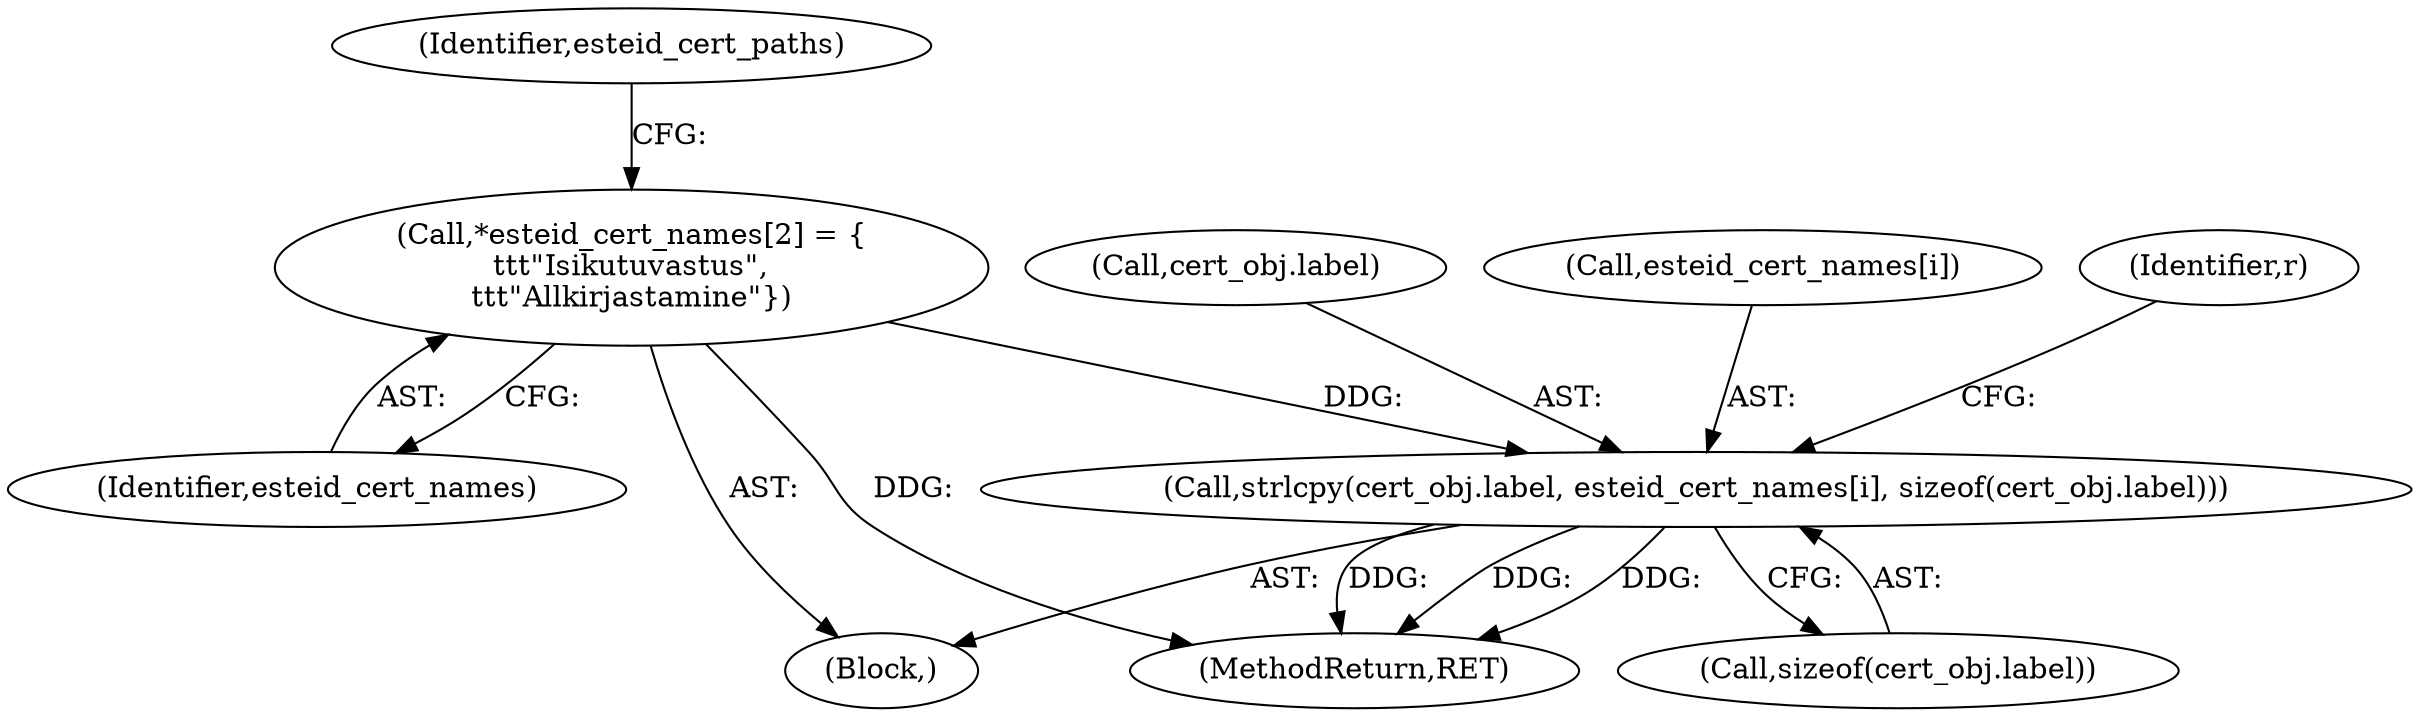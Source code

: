 digraph "0_OpenSC_360e95d45ac4123255a4c796db96337f332160ad#diff-d643a0fa169471dbf2912f4866dc49c5_4@pointer" {
"1000217" [label="(Call,*esteid_cert_names[2] = {\n\t\t\t\"Isikutuvastus\",\n\t\t\t\"Allkirjastamine\"})"];
"1000265" [label="(Call,strlcpy(cert_obj.label, esteid_cert_names[i], sizeof(cert_obj.label)))"];
"1000218" [label="(Identifier,esteid_cert_names)"];
"1000827" [label="(MethodReturn,RET)"];
"1000265" [label="(Call,strlcpy(cert_obj.label, esteid_cert_names[i], sizeof(cert_obj.label)))"];
"1000266" [label="(Call,cert_obj.label)"];
"1000215" [label="(Block,)"];
"1000272" [label="(Call,sizeof(cert_obj.label))"];
"1000269" [label="(Call,esteid_cert_names[i])"];
"1000277" [label="(Identifier,r)"];
"1000221" [label="(Identifier,esteid_cert_paths)"];
"1000217" [label="(Call,*esteid_cert_names[2] = {\n\t\t\t\"Isikutuvastus\",\n\t\t\t\"Allkirjastamine\"})"];
"1000217" -> "1000215"  [label="AST: "];
"1000217" -> "1000218"  [label="CFG: "];
"1000218" -> "1000217"  [label="AST: "];
"1000221" -> "1000217"  [label="CFG: "];
"1000217" -> "1000827"  [label="DDG: "];
"1000217" -> "1000265"  [label="DDG: "];
"1000265" -> "1000215"  [label="AST: "];
"1000265" -> "1000272"  [label="CFG: "];
"1000266" -> "1000265"  [label="AST: "];
"1000269" -> "1000265"  [label="AST: "];
"1000272" -> "1000265"  [label="AST: "];
"1000277" -> "1000265"  [label="CFG: "];
"1000265" -> "1000827"  [label="DDG: "];
"1000265" -> "1000827"  [label="DDG: "];
"1000265" -> "1000827"  [label="DDG: "];
}
